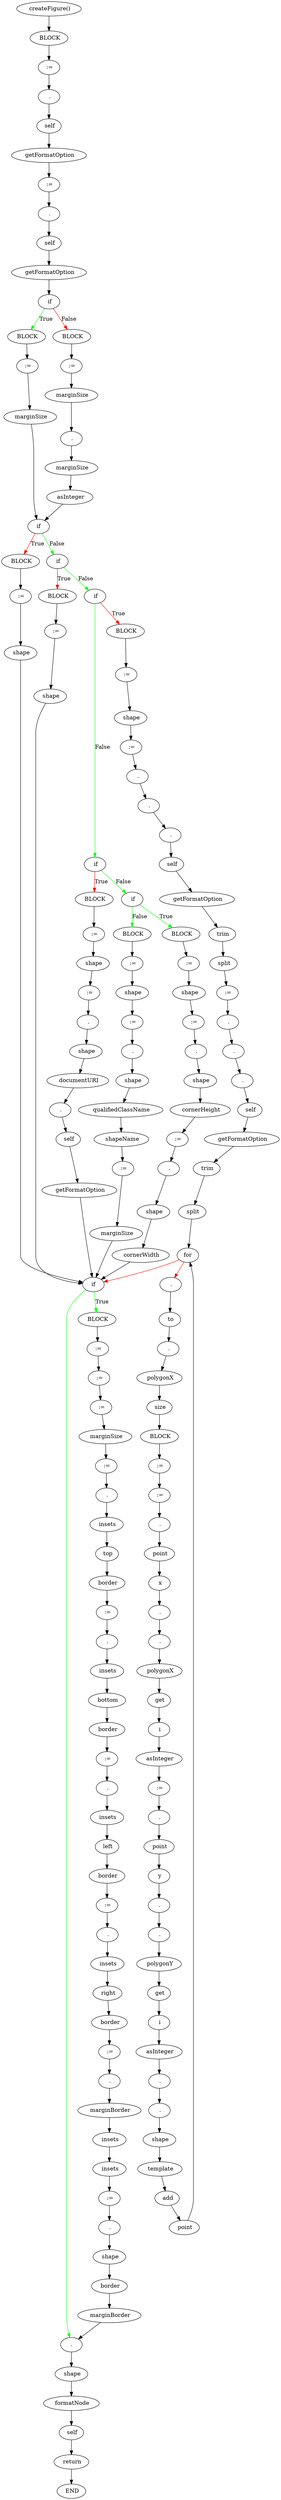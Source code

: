 digraph testGraph {
1773[label=" createFigure()"]
1775[label="BLOCK"]
1773 -> 1775[color=black]
1775[label=" BLOCK"]
1776[label=":="]
1775 -> 1776[color=black]
1776[label=" :="]
1779[label="."]
1776 -> 1779[color=black]
1779[label=" ."]
1780[label="self"]
1779 -> 1780[color=black]
1780[label=" self"]
1781[label="getFormatOption"]
1780 -> 1781[color=black]
1781[label=" getFormatOption"]
1784[label=":="]
1781 -> 1784[color=black]
1784[label=" :="]
1787[label="."]
1784 -> 1787[color=black]
1787[label=" ."]
1788[label="self"]
1787 -> 1788[color=black]
1788[label=" self"]
1789[label="getFormatOption"]
1788 -> 1789[color=black]
1789[label=" getFormatOption"]
1792[label="if"]
1789 -> 1792[color=black]
1792[label=" if"]
1793[label="BLOCK"]
1792 -> 1793[label="True",color=green]
1794[label="BLOCK"]
1792 -> 1794[label="False",color=red]
1793[label=" BLOCK"]
1795[label=":="]
1793 -> 1795[color=black]
1794[label=" BLOCK"]
1798[label=":="]
1794 -> 1798[color=black]
1795[label=" :="]
1796[label="marginSize"]
1795 -> 1796[color=black]
1798[label=" :="]
1799[label="marginSize"]
1798 -> 1799[color=black]
1796[label=" marginSize"]
1811[label="if"]
1796 -> 1811[color=black]
1799[label=" marginSize"]
1800[label="."]
1799 -> 1800[color=black]
1811[label=" if"]
1812[label="BLOCK"]
1811 -> 1812[label="True",color=red]
1813[label="if"]
1811 -> 1813[label="False",color=green]
1800[label=" ."]
1801[label="marginSize"]
1800 -> 1801[color=black]
1812[label=" BLOCK"]
1814[label=":="]
1812 -> 1814[color=black]
1813[label=" if"]
1822[label="BLOCK"]
1813 -> 1822[label="True",color=red]
1828[label="if"]
1813 -> 1828[label="False",color=green]
1801[label=" marginSize"]
1802[label="asInteger"]
1801 -> 1802[color=black]
1814[label=" :="]
1815[label="shape"]
1814 -> 1815[color=black]
1822[label=" BLOCK"]
1823[label=":="]
1822 -> 1823[color=black]
1828[label=" if"]
1832[label="BLOCK"]
1828 -> 1832[label="True",color=red]
1869[label="if"]
1828 -> 1869[label="False",color=green]
1802[label=" asInteger"]
1811[label="if"]
1802 -> 1811[color=black]
1815[label=" shape"]
1985[label="if"]
1815 -> 1985[color=black]
1823[label=" :="]
1824[label="shape"]
1823 -> 1824[color=black]
1832[label=" BLOCK"]
1833[label=":="]
1832 -> 1833[color=black]
1869[label=" if"]
1873[label="BLOCK"]
1869 -> 1873[label="True",color=red]
1888[label="if"]
1869 -> 1888[label="False",color=green]
1985[label=" if"]
1986[label="BLOCK"]
1985 -> 1986[label="True",color=green]
2037[label="."]
1985 -> 2037[color=green]
1824[label=" shape"]
1985[label="if"]
1824 -> 1985[color=black]
1833[label=" :="]
1834[label="shape"]
1833 -> 1834[color=black]
1873[label=" BLOCK"]
1874[label=":="]
1873 -> 1874[color=black]
1888[label=" if"]
1897[label="BLOCK"]
1888 -> 1897[label="True",color=green]
1913[label="BLOCK"]
1888 -> 1913[label="False",color=green]
1986[label=" BLOCK"]
1987[label=":="]
1986 -> 1987[color=black]
2037[label=" ."]
2038[label="shape"]
2037 -> 2038[color=black]
1834[label=" shape"]
1838[label=":="]
1834 -> 1838[color=black]
1874[label=" :="]
1875[label="shape"]
1874 -> 1875[color=black]
1897[label=" BLOCK"]
1898[label=":="]
1897 -> 1898[color=black]
1913[label=" BLOCK"]
1914[label=":="]
1913 -> 1914[color=black]
1987[label=" :="]
1993[label=":="]
1987 -> 1993[color=black]
2038[label=" shape"]
2039[label="formatNode"]
2038 -> 2039[color=black]
1838[label=" :="]
1841[label="."]
1838 -> 1841[color=black]
1875[label=" shape"]
1879[label=":="]
1875 -> 1879[color=black]
1898[label=" :="]
1899[label="shape"]
1898 -> 1899[color=black]
1914[label=" :="]
1915[label="shape"]
1914 -> 1915[color=black]
1993[label=" :="]
1999[label=":="]
1993 -> 1999[color=black]
2039[label=" formatNode"]
2041[label="self"]
2039 -> 2041[color=black]
1841[label=" ."]
1842[label="."]
1841 -> 1842[color=black]
1879[label=" :="]
1880[label="."]
1879 -> 1880[color=black]
1899[label=" shape"]
1903[label=":="]
1899 -> 1903[color=black]
1915[label=" shape"]
1919[label=":="]
1915 -> 1919[color=black]
1999[label=" :="]
2002[label="marginSize"]
1999 -> 2002[color=black]
2041[label=" self"]
2042[label="return"]
2041 -> 2042[color=black]
1842[label=" ."]
1843[label="."]
1842 -> 1843[color=black]
1880[label=" ."]
1881[label="shape"]
1880 -> 1881[color=black]
1903[label=" :="]
1904[label="."]
1903 -> 1904[color=black]
1919[label=" :="]
1920[label="."]
1919 -> 1920[color=black]
2002[label=" marginSize"]
2003[label=":="]
2002 -> 2003[color=black]
2042[label=" return"]
1774[label="END"]
2042 -> 1774[color=black]
1843[label=" ."]
1844[label="self"]
1843 -> 1844[color=black]
1881[label=" shape"]
1882[label="documentURI"]
1881 -> 1882[color=black]
1904[label=" ."]
1905[label="shape"]
1904 -> 1905[color=black]
1920[label=" ."]
1921[label="shape"]
1920 -> 1921[color=black]
2003[label=" :="]
2004[label="."]
2003 -> 2004[color=black]
1774[label=" END"]
1844[label=" self"]
1845[label="getFormatOption"]
1844 -> 1845[color=black]
1882[label=" documentURI"]
1883[label="."]
1882 -> 1883[color=black]
1905[label=" shape"]
1906[label="cornerHeight"]
1905 -> 1906[color=black]
1921[label=" shape"]
1922[label="qualifiedClassName"]
1921 -> 1922[color=black]
2004[label=" ."]
2005[label="insets"]
2004 -> 2005[color=black]
1845[label=" getFormatOption"]
1848[label="trim"]
1845 -> 1848[color=black]
1883[label=" ."]
1884[label="self"]
1883 -> 1884[color=black]
1906[label=" cornerHeight"]
1908[label=":="]
1906 -> 1908[color=black]
1922[label=" qualifiedClassName"]
1923[label="shapeName"]
1922 -> 1923[color=black]
2005[label=" insets"]
2006[label="top"]
2005 -> 2006[color=black]
1848[label=" trim"]
1850[label="split"]
1848 -> 1850[color=black]
1884[label=" self"]
1885[label="getFormatOption"]
1884 -> 1885[color=black]
1908[label=" :="]
1909[label="."]
1908 -> 1909[color=black]
1923[label=" shapeName"]
1924[label=":="]
1923 -> 1924[color=black]
2006[label=" top"]
2007[label="border"]
2006 -> 2007[color=black]
1850[label=" split"]
1853[label=":="]
1850 -> 1853[color=black]
1885[label=" getFormatOption"]
1985[label="if"]
1885 -> 1985[color=black]
1909[label=" ."]
1910[label="shape"]
1909 -> 1910[color=black]
1924[label=" :="]
1925[label="marginSize"]
1924 -> 1925[color=black]
2007[label=" border"]
2008[label=":="]
2007 -> 2008[color=black]
1853[label=" :="]
1856[label="."]
1853 -> 1856[color=black]
1910[label=" shape"]
1911[label="cornerWidth"]
1910 -> 1911[color=black]
1925[label=" marginSize"]
1985[label="if"]
1925 -> 1985[color=black]
2008[label=" :="]
2009[label="."]
2008 -> 2009[color=black]
1856[label=" ."]
1857[label="."]
1856 -> 1857[color=black]
1911[label=" cornerWidth"]
1985[label="if"]
1911 -> 1985[color=black]
2009[label=" ."]
2010[label="insets"]
2009 -> 2010[color=black]
1857[label=" ."]
1858[label="."]
1857 -> 1858[color=black]
2010[label=" insets"]
2011[label="bottom"]
2010 -> 2011[color=black]
1858[label=" ."]
1859[label="self"]
1858 -> 1859[color=black]
2011[label=" bottom"]
2012[label="border"]
2011 -> 2012[color=black]
1859[label=" self"]
1860[label="getFormatOption"]
1859 -> 1860[color=black]
2012[label=" border"]
2013[label=":="]
2012 -> 2013[color=black]
1860[label=" getFormatOption"]
1863[label="trim"]
1860 -> 1863[color=black]
2013[label=" :="]
2014[label="."]
2013 -> 2014[color=black]
1863[label=" trim"]
1865[label="split"]
1863 -> 1865[color=black]
2014[label=" ."]
2015[label="insets"]
2014 -> 2015[color=black]
1865[label=" split"]
1868[label="for"]
1865 -> 1868[color=black]
2015[label=" insets"]
2016[label="left"]
2015 -> 2016[color=black]
1868[label=" for"]
1932[label="."]
1868 -> 1932[color=red]
1985[label="if"]
1868 -> 1985[color=red]
2016[label=" left"]
2017[label="border"]
2016 -> 2017[color=black]
1932[label=" ."]
1934[label="to"]
1932 -> 1934[color=black]
2017[label=" border"]
2018[label=":="]
2017 -> 2018[color=black]
1934[label=" to"]
1937[label="."]
1934 -> 1937[color=black]
2018[label=" :="]
2019[label="."]
2018 -> 2019[color=black]
1937[label=" ."]
1938[label="polygonX"]
1937 -> 1938[color=black]
2019[label=" ."]
2020[label="insets"]
2019 -> 2020[color=black]
1938[label=" polygonX"]
1939[label="size"]
1938 -> 1939[color=black]
2020[label=" insets"]
2021[label="right"]
2020 -> 2021[color=black]
1939[label=" size"]
1942[label="BLOCK"]
1939 -> 1942[color=black]
2021[label=" right"]
2022[label="border"]
2021 -> 2022[color=black]
1942[label=" BLOCK"]
1943[label=":="]
1942 -> 1943[color=black]
2022[label=" border"]
2023[label=":="]
2022 -> 2023[color=black]
1943[label=" :="]
1949[label=":="]
1943 -> 1949[color=black]
2023[label=" :="]
2024[label="."]
2023 -> 2024[color=black]
1949[label=" :="]
1950[label="."]
1949 -> 1950[color=black]
2024[label=" ."]
2025[label="marginBorder"]
2024 -> 2025[color=black]
1950[label=" ."]
1951[label="point"]
1950 -> 1951[color=black]
2025[label=" marginBorder"]
2026[label="insets"]
2025 -> 2026[color=black]
1951[label=" point"]
1952[label="x"]
1951 -> 1952[color=black]
2026[label=" insets"]
2027[label="insets"]
2026 -> 2027[color=black]
1952[label=" x"]
1953[label="."]
1952 -> 1953[color=black]
2027[label=" insets"]
2028[label=":="]
2027 -> 2028[color=black]
1953[label=" ."]
1954[label="."]
1953 -> 1954[color=black]
2028[label=" :="]
2029[label="."]
2028 -> 2029[color=black]
1954[label=" ."]
1955[label="polygonX"]
1954 -> 1955[color=black]
2029[label=" ."]
2030[label="shape"]
2029 -> 2030[color=black]
1955[label=" polygonX"]
1956[label="get"]
1955 -> 1956[color=black]
2030[label=" shape"]
2031[label="border"]
2030 -> 2031[color=black]
1956[label=" get"]
1958[label="i"]
1956 -> 1958[color=black]
2031[label=" border"]
2032[label="marginBorder"]
2031 -> 2032[color=black]
1958[label=" i"]
1959[label="asInteger"]
1958 -> 1959[color=black]
2032[label=" marginBorder"]
2037[label="."]
2032 -> 2037[color=black]
1959[label=" asInteger"]
1961[label=":="]
1959 -> 1961[color=black]
1961[label=" :="]
1962[label="."]
1961 -> 1962[color=black]
1962[label=" ."]
1963[label="point"]
1962 -> 1963[color=black]
1963[label=" point"]
1964[label="y"]
1963 -> 1964[color=black]
1964[label=" y"]
1965[label="."]
1964 -> 1965[color=black]
1965[label=" ."]
1966[label="."]
1965 -> 1966[color=black]
1966[label=" ."]
1967[label="polygonY"]
1966 -> 1967[color=black]
1967[label=" polygonY"]
1968[label="get"]
1967 -> 1968[color=black]
1968[label=" get"]
1970[label="i"]
1968 -> 1970[color=black]
1970[label=" i"]
1971[label="asInteger"]
1970 -> 1971[color=black]
1971[label=" asInteger"]
1973[label="."]
1971 -> 1973[color=black]
1973[label=" ."]
1974[label="."]
1973 -> 1974[color=black]
1974[label=" ."]
1975[label="shape"]
1974 -> 1975[color=black]
1975[label=" shape"]
1976[label="template"]
1975 -> 1976[color=black]
1976[label=" template"]
1977[label="add"]
1976 -> 1977[color=black]
1977[label=" add"]
1979[label="point"]
1977 -> 1979[color=black]
1979[label=" point"]
1868[label="for"]
1979 -> 1868[color=black]
}
